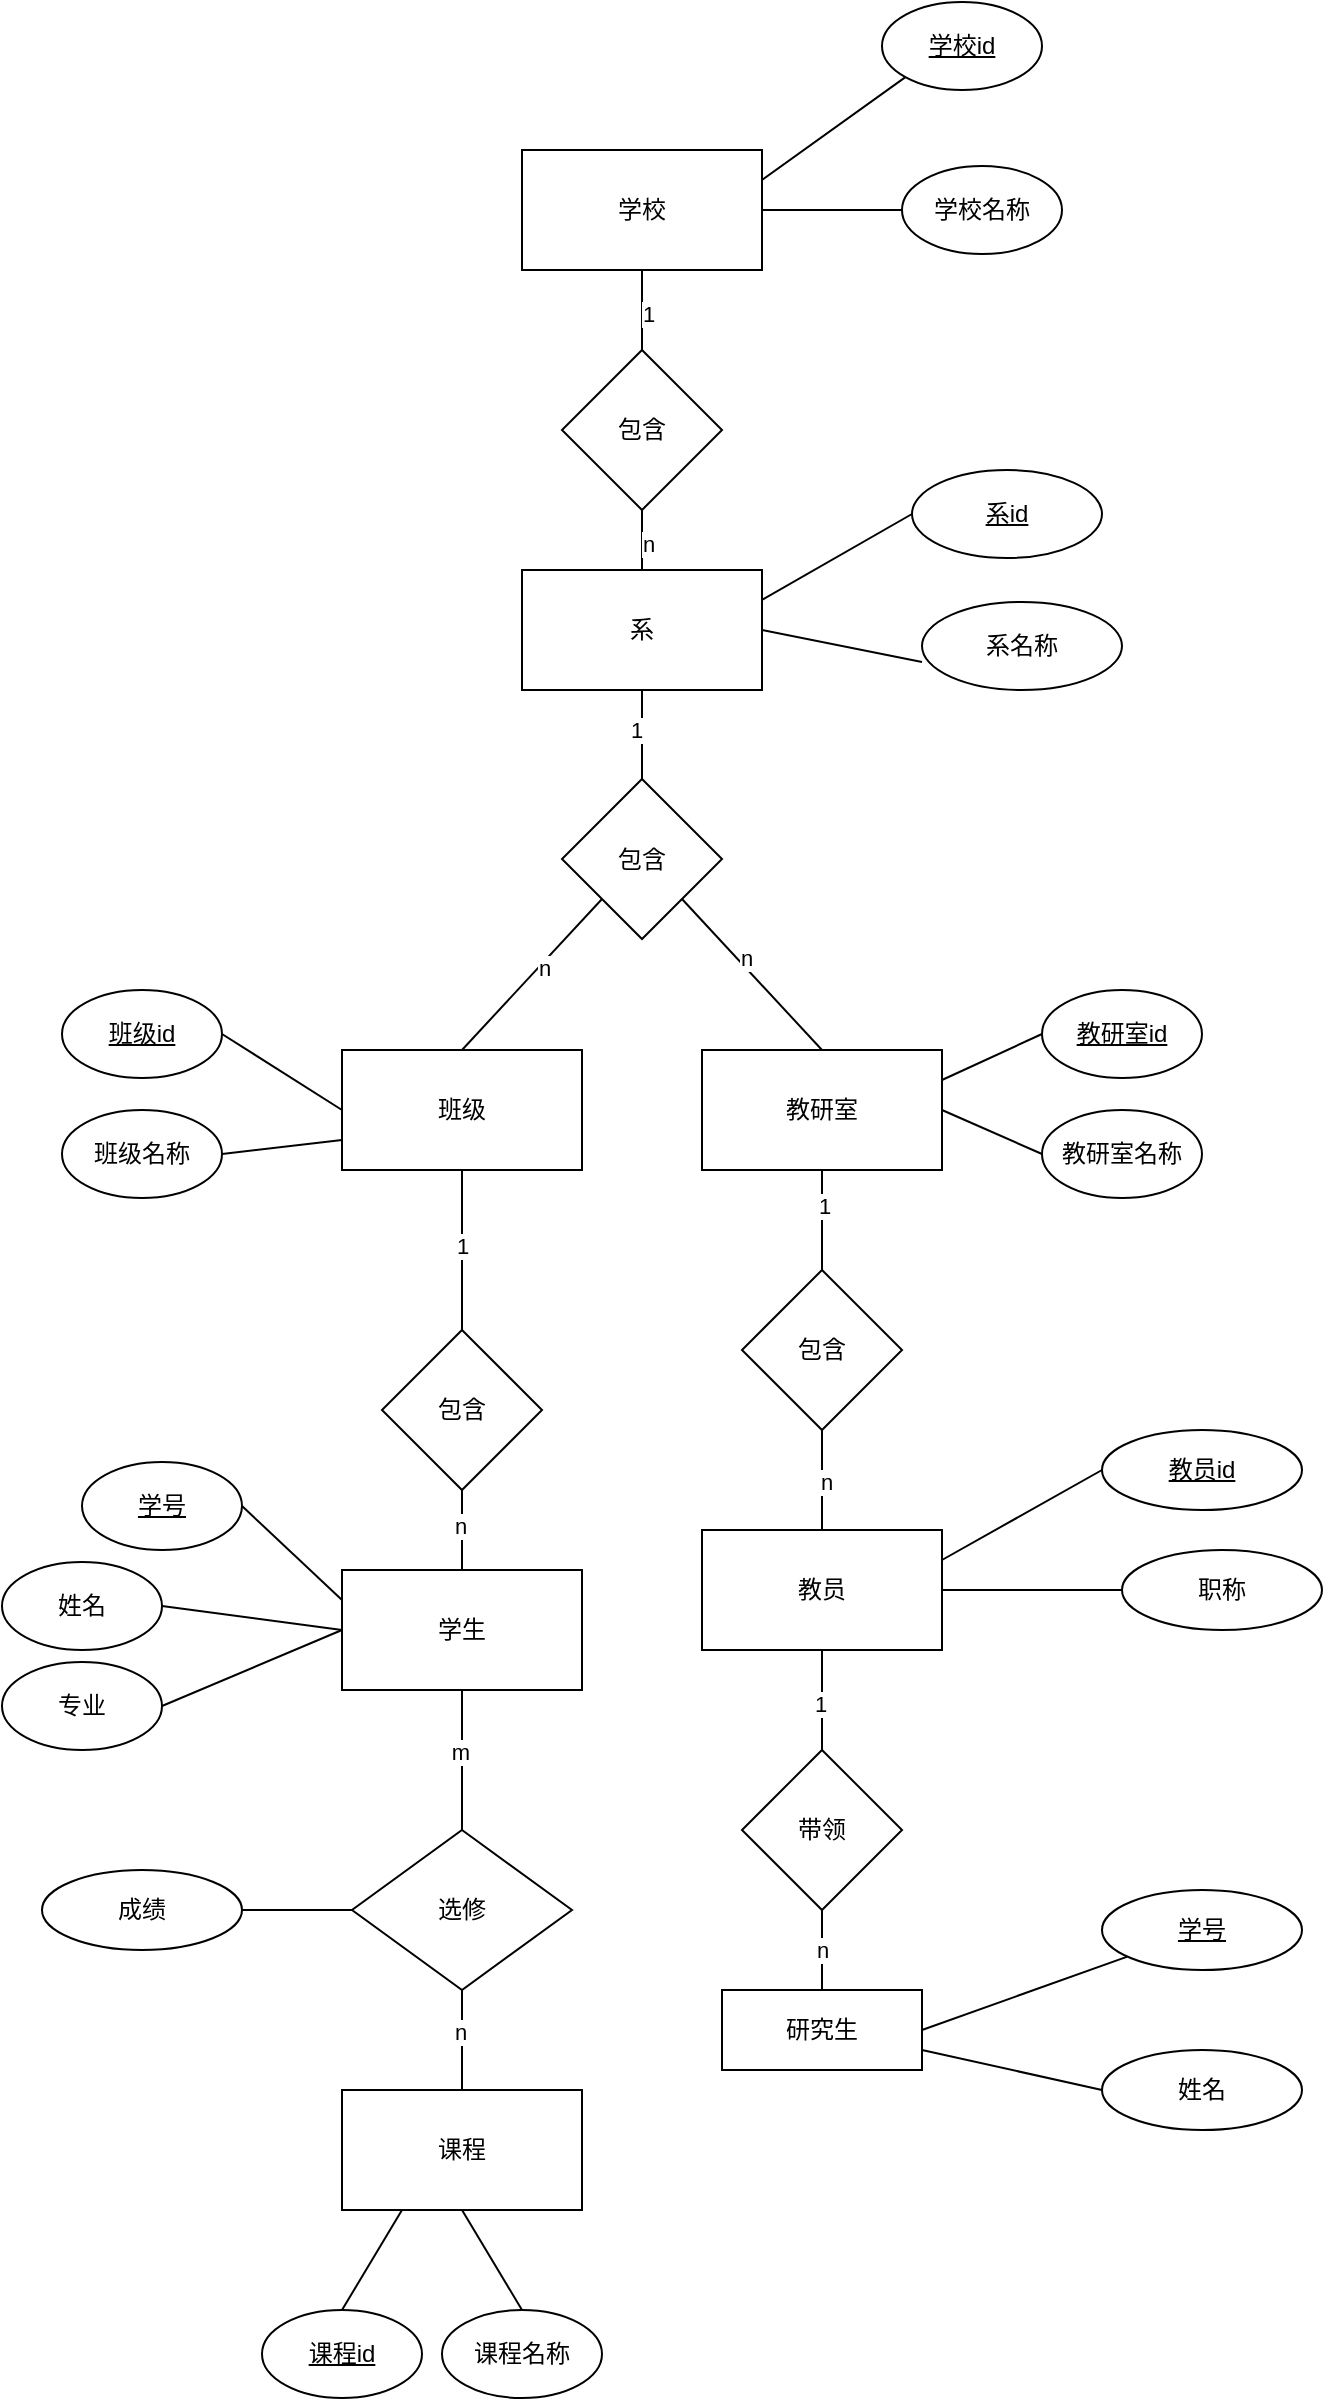 <mxfile version="24.7.13">
  <diagram name="第 1 页" id="sECeABrqPzlm_Rx-wtIc">
    <mxGraphModel dx="2308" dy="1878" grid="0" gridSize="10" guides="1" tooltips="1" connect="1" arrows="1" fold="1" page="0" pageScale="1" pageWidth="827" pageHeight="1169" math="0" shadow="0">
      <root>
        <mxCell id="0" />
        <mxCell id="1" parent="0" />
        <mxCell id="IMBD8sZkuqatLbq9cF6B-1" value="课程" style="rounded=0;whiteSpace=wrap;html=1;" vertex="1" parent="1">
          <mxGeometry x="-150" y="460" width="120" height="60" as="geometry" />
        </mxCell>
        <mxCell id="IMBD8sZkuqatLbq9cF6B-2" value="学生" style="rounded=0;whiteSpace=wrap;html=1;" vertex="1" parent="1">
          <mxGeometry x="-150" y="200" width="120" height="60" as="geometry" />
        </mxCell>
        <mxCell id="IMBD8sZkuqatLbq9cF6B-3" value="选修" style="rhombus;whiteSpace=wrap;html=1;" vertex="1" parent="1">
          <mxGeometry x="-145" y="330" width="110" height="80" as="geometry" />
        </mxCell>
        <mxCell id="IMBD8sZkuqatLbq9cF6B-10" value="学校" style="rounded=0;whiteSpace=wrap;html=1;" vertex="1" parent="1">
          <mxGeometry x="-60" y="-510" width="120" height="60" as="geometry" />
        </mxCell>
        <mxCell id="IMBD8sZkuqatLbq9cF6B-33" value="班级" style="rounded=0;whiteSpace=wrap;html=1;" vertex="1" parent="1">
          <mxGeometry x="-150" y="-60" width="120" height="60" as="geometry" />
        </mxCell>
        <mxCell id="IMBD8sZkuqatLbq9cF6B-34" value="教研室" style="rounded=0;whiteSpace=wrap;html=1;" vertex="1" parent="1">
          <mxGeometry x="30" y="-60" width="120" height="60" as="geometry" />
        </mxCell>
        <mxCell id="IMBD8sZkuqatLbq9cF6B-35" value="教员" style="rounded=0;whiteSpace=wrap;html=1;" vertex="1" parent="1">
          <mxGeometry x="30" y="180" width="120" height="60" as="geometry" />
        </mxCell>
        <mxCell id="IMBD8sZkuqatLbq9cF6B-36" value="系" style="rounded=0;whiteSpace=wrap;html=1;" vertex="1" parent="1">
          <mxGeometry x="-60" y="-300" width="120" height="60" as="geometry" />
        </mxCell>
        <mxCell id="IMBD8sZkuqatLbq9cF6B-37" value="包含" style="rhombus;whiteSpace=wrap;html=1;" vertex="1" parent="1">
          <mxGeometry x="-40" y="-195.5" width="80" height="80" as="geometry" />
        </mxCell>
        <mxCell id="IMBD8sZkuqatLbq9cF6B-38" value="" style="endArrow=none;html=1;rounded=0;entryX=0.5;entryY=1;entryDx=0;entryDy=0;exitX=0.5;exitY=0;exitDx=0;exitDy=0;" edge="1" parent="1" source="IMBD8sZkuqatLbq9cF6B-37" target="IMBD8sZkuqatLbq9cF6B-36">
          <mxGeometry width="50" height="50" relative="1" as="geometry">
            <mxPoint x="-100" y="-170" as="sourcePoint" />
            <mxPoint y="-220" as="targetPoint" />
          </mxGeometry>
        </mxCell>
        <mxCell id="IMBD8sZkuqatLbq9cF6B-39" value="1" style="edgeLabel;html=1;align=center;verticalAlign=middle;resizable=0;points=[];" vertex="1" connectable="0" parent="IMBD8sZkuqatLbq9cF6B-38">
          <mxGeometry x="0.146" y="3" relative="1" as="geometry">
            <mxPoint y="1" as="offset" />
          </mxGeometry>
        </mxCell>
        <mxCell id="IMBD8sZkuqatLbq9cF6B-40" value="" style="endArrow=none;html=1;rounded=0;entryX=0;entryY=1;entryDx=0;entryDy=0;exitX=0.5;exitY=0;exitDx=0;exitDy=0;" edge="1" parent="1" source="IMBD8sZkuqatLbq9cF6B-33" target="IMBD8sZkuqatLbq9cF6B-37">
          <mxGeometry width="50" height="50" relative="1" as="geometry">
            <mxPoint x="-160" y="-50" as="sourcePoint" />
            <mxPoint x="-110" y="-100" as="targetPoint" />
          </mxGeometry>
        </mxCell>
        <mxCell id="IMBD8sZkuqatLbq9cF6B-41" value="n" style="edgeLabel;html=1;align=center;verticalAlign=middle;resizable=0;points=[];" vertex="1" connectable="0" parent="IMBD8sZkuqatLbq9cF6B-40">
          <mxGeometry x="0.126" y="-2" relative="1" as="geometry">
            <mxPoint as="offset" />
          </mxGeometry>
        </mxCell>
        <mxCell id="IMBD8sZkuqatLbq9cF6B-42" value="" style="endArrow=none;html=1;rounded=0;entryX=1;entryY=1;entryDx=0;entryDy=0;exitX=0.5;exitY=0;exitDx=0;exitDy=0;" edge="1" parent="1" source="IMBD8sZkuqatLbq9cF6B-34" target="IMBD8sZkuqatLbq9cF6B-37">
          <mxGeometry width="50" height="50" relative="1" as="geometry">
            <mxPoint x="80" y="-80" as="sourcePoint" />
            <mxPoint x="130" y="-130" as="targetPoint" />
          </mxGeometry>
        </mxCell>
        <mxCell id="IMBD8sZkuqatLbq9cF6B-43" value="n" style="edgeLabel;html=1;align=center;verticalAlign=middle;resizable=0;points=[];" vertex="1" connectable="0" parent="IMBD8sZkuqatLbq9cF6B-42">
          <mxGeometry x="0.163" y="-4" relative="1" as="geometry">
            <mxPoint as="offset" />
          </mxGeometry>
        </mxCell>
        <mxCell id="IMBD8sZkuqatLbq9cF6B-44" value="包含" style="rhombus;whiteSpace=wrap;html=1;" vertex="1" parent="1">
          <mxGeometry x="50" y="50" width="80" height="80" as="geometry" />
        </mxCell>
        <mxCell id="IMBD8sZkuqatLbq9cF6B-45" value="" style="endArrow=none;html=1;rounded=0;entryX=0.5;entryY=1;entryDx=0;entryDy=0;exitX=0.5;exitY=0;exitDx=0;exitDy=0;" edge="1" parent="1" source="IMBD8sZkuqatLbq9cF6B-44" target="IMBD8sZkuqatLbq9cF6B-34">
          <mxGeometry width="50" height="50" relative="1" as="geometry">
            <mxPoint x="-30" y="80" as="sourcePoint" />
            <mxPoint x="20" y="30" as="targetPoint" />
          </mxGeometry>
        </mxCell>
        <mxCell id="IMBD8sZkuqatLbq9cF6B-46" value="1" style="edgeLabel;html=1;align=center;verticalAlign=middle;resizable=0;points=[];" vertex="1" connectable="0" parent="IMBD8sZkuqatLbq9cF6B-45">
          <mxGeometry x="0.28" y="-1" relative="1" as="geometry">
            <mxPoint as="offset" />
          </mxGeometry>
        </mxCell>
        <mxCell id="IMBD8sZkuqatLbq9cF6B-47" value="" style="endArrow=none;html=1;rounded=0;entryX=0.5;entryY=1;entryDx=0;entryDy=0;exitX=0.5;exitY=0;exitDx=0;exitDy=0;" edge="1" parent="1" source="IMBD8sZkuqatLbq9cF6B-35" target="IMBD8sZkuqatLbq9cF6B-44">
          <mxGeometry width="50" height="50" relative="1" as="geometry">
            <mxPoint x="-160" y="240" as="sourcePoint" />
            <mxPoint x="-110" y="190" as="targetPoint" />
          </mxGeometry>
        </mxCell>
        <mxCell id="IMBD8sZkuqatLbq9cF6B-48" value="n" style="edgeLabel;html=1;align=center;verticalAlign=middle;resizable=0;points=[];" vertex="1" connectable="0" parent="IMBD8sZkuqatLbq9cF6B-47">
          <mxGeometry x="-0.04" y="-2" relative="1" as="geometry">
            <mxPoint as="offset" />
          </mxGeometry>
        </mxCell>
        <mxCell id="IMBD8sZkuqatLbq9cF6B-49" value="带领" style="rhombus;whiteSpace=wrap;html=1;" vertex="1" parent="1">
          <mxGeometry x="50" y="290" width="80" height="80" as="geometry" />
        </mxCell>
        <mxCell id="IMBD8sZkuqatLbq9cF6B-50" value="" style="endArrow=none;html=1;rounded=0;entryX=0.5;entryY=1;entryDx=0;entryDy=0;exitX=0.5;exitY=0;exitDx=0;exitDy=0;" edge="1" parent="1" source="IMBD8sZkuqatLbq9cF6B-49" target="IMBD8sZkuqatLbq9cF6B-35">
          <mxGeometry width="50" height="50" relative="1" as="geometry">
            <mxPoint x="30" y="290" as="sourcePoint" />
            <mxPoint x="80" y="240" as="targetPoint" />
          </mxGeometry>
        </mxCell>
        <mxCell id="IMBD8sZkuqatLbq9cF6B-51" value="1" style="edgeLabel;html=1;align=center;verticalAlign=middle;resizable=0;points=[];" vertex="1" connectable="0" parent="IMBD8sZkuqatLbq9cF6B-50">
          <mxGeometry x="-0.08" y="1" relative="1" as="geometry">
            <mxPoint as="offset" />
          </mxGeometry>
        </mxCell>
        <mxCell id="IMBD8sZkuqatLbq9cF6B-55" value="" style="endArrow=none;html=1;rounded=0;entryX=0.5;entryY=1;entryDx=0;entryDy=0;exitX=0.5;exitY=0;exitDx=0;exitDy=0;" edge="1" parent="1" source="IMBD8sZkuqatLbq9cF6B-3" target="IMBD8sZkuqatLbq9cF6B-2">
          <mxGeometry width="50" height="50" relative="1" as="geometry">
            <mxPoint x="-170" y="560" as="sourcePoint" />
            <mxPoint x="-120" y="510" as="targetPoint" />
          </mxGeometry>
        </mxCell>
        <mxCell id="IMBD8sZkuqatLbq9cF6B-57" value="m" style="edgeLabel;html=1;align=center;verticalAlign=middle;resizable=0;points=[];" vertex="1" connectable="0" parent="IMBD8sZkuqatLbq9cF6B-55">
          <mxGeometry x="0.133" y="1" relative="1" as="geometry">
            <mxPoint as="offset" />
          </mxGeometry>
        </mxCell>
        <mxCell id="IMBD8sZkuqatLbq9cF6B-56" value="" style="endArrow=none;html=1;rounded=0;entryX=0.5;entryY=1;entryDx=0;entryDy=0;exitX=0.5;exitY=0;exitDx=0;exitDy=0;" edge="1" parent="1" source="IMBD8sZkuqatLbq9cF6B-1" target="IMBD8sZkuqatLbq9cF6B-3">
          <mxGeometry width="50" height="50" relative="1" as="geometry">
            <mxPoint x="-190" y="630" as="sourcePoint" />
            <mxPoint x="-140" y="580" as="targetPoint" />
          </mxGeometry>
        </mxCell>
        <mxCell id="IMBD8sZkuqatLbq9cF6B-58" value="n" style="edgeLabel;html=1;align=center;verticalAlign=middle;resizable=0;points=[];" vertex="1" connectable="0" parent="IMBD8sZkuqatLbq9cF6B-56">
          <mxGeometry x="0.167" y="1" relative="1" as="geometry">
            <mxPoint as="offset" />
          </mxGeometry>
        </mxCell>
        <mxCell id="IMBD8sZkuqatLbq9cF6B-59" value="包含" style="rhombus;whiteSpace=wrap;html=1;" vertex="1" parent="1">
          <mxGeometry x="-130" y="80" width="80" height="80" as="geometry" />
        </mxCell>
        <mxCell id="IMBD8sZkuqatLbq9cF6B-60" value="" style="endArrow=none;html=1;rounded=0;entryX=0.5;entryY=1;entryDx=0;entryDy=0;exitX=0.5;exitY=0;exitDx=0;exitDy=0;" edge="1" parent="1" source="IMBD8sZkuqatLbq9cF6B-59" target="IMBD8sZkuqatLbq9cF6B-33">
          <mxGeometry width="50" height="50" relative="1" as="geometry">
            <mxPoint x="-200" y="120" as="sourcePoint" />
            <mxPoint x="-150" y="70" as="targetPoint" />
          </mxGeometry>
        </mxCell>
        <mxCell id="IMBD8sZkuqatLbq9cF6B-62" value="1" style="edgeLabel;html=1;align=center;verticalAlign=middle;resizable=0;points=[];" vertex="1" connectable="0" parent="IMBD8sZkuqatLbq9cF6B-60">
          <mxGeometry x="0.05" relative="1" as="geometry">
            <mxPoint as="offset" />
          </mxGeometry>
        </mxCell>
        <mxCell id="IMBD8sZkuqatLbq9cF6B-61" value="" style="endArrow=none;html=1;rounded=0;entryX=0.5;entryY=1;entryDx=0;entryDy=0;exitX=0.5;exitY=0;exitDx=0;exitDy=0;" edge="1" parent="1" source="IMBD8sZkuqatLbq9cF6B-2" target="IMBD8sZkuqatLbq9cF6B-59">
          <mxGeometry width="50" height="50" relative="1" as="geometry">
            <mxPoint x="-250" y="350" as="sourcePoint" />
            <mxPoint x="-200" y="300" as="targetPoint" />
          </mxGeometry>
        </mxCell>
        <mxCell id="IMBD8sZkuqatLbq9cF6B-63" value="n" style="edgeLabel;html=1;align=center;verticalAlign=middle;resizable=0;points=[];" vertex="1" connectable="0" parent="IMBD8sZkuqatLbq9cF6B-61">
          <mxGeometry x="0.095" y="1" relative="1" as="geometry">
            <mxPoint as="offset" />
          </mxGeometry>
        </mxCell>
        <mxCell id="IMBD8sZkuqatLbq9cF6B-64" value="包含" style="rhombus;whiteSpace=wrap;html=1;" vertex="1" parent="1">
          <mxGeometry x="-40" y="-410" width="80" height="80" as="geometry" />
        </mxCell>
        <mxCell id="IMBD8sZkuqatLbq9cF6B-65" value="" style="endArrow=none;html=1;rounded=0;entryX=0.5;entryY=1;entryDx=0;entryDy=0;exitX=0.5;exitY=0;exitDx=0;exitDy=0;" edge="1" parent="1" source="IMBD8sZkuqatLbq9cF6B-64" target="IMBD8sZkuqatLbq9cF6B-10">
          <mxGeometry width="50" height="50" relative="1" as="geometry">
            <mxPoint x="-130" y="-370" as="sourcePoint" />
            <mxPoint x="-80" y="-420" as="targetPoint" />
          </mxGeometry>
        </mxCell>
        <mxCell id="IMBD8sZkuqatLbq9cF6B-66" value="1" style="edgeLabel;html=1;align=center;verticalAlign=middle;resizable=0;points=[];" vertex="1" connectable="0" parent="IMBD8sZkuqatLbq9cF6B-65">
          <mxGeometry x="-0.1" y="-3" relative="1" as="geometry">
            <mxPoint as="offset" />
          </mxGeometry>
        </mxCell>
        <mxCell id="IMBD8sZkuqatLbq9cF6B-67" value="" style="endArrow=none;html=1;rounded=0;entryX=0.5;entryY=1;entryDx=0;entryDy=0;exitX=0.5;exitY=0;exitDx=0;exitDy=0;" edge="1" parent="1" source="IMBD8sZkuqatLbq9cF6B-36" target="IMBD8sZkuqatLbq9cF6B-64">
          <mxGeometry width="50" height="50" relative="1" as="geometry">
            <mxPoint x="-120" y="-290" as="sourcePoint" />
            <mxPoint x="-70" y="-340" as="targetPoint" />
          </mxGeometry>
        </mxCell>
        <mxCell id="IMBD8sZkuqatLbq9cF6B-68" value="n" style="edgeLabel;html=1;align=center;verticalAlign=middle;resizable=0;points=[];" vertex="1" connectable="0" parent="IMBD8sZkuqatLbq9cF6B-67">
          <mxGeometry x="-0.133" y="-3" relative="1" as="geometry">
            <mxPoint as="offset" />
          </mxGeometry>
        </mxCell>
        <mxCell id="IMBD8sZkuqatLbq9cF6B-69" value="&lt;u&gt;学校id&lt;/u&gt;" style="ellipse;whiteSpace=wrap;html=1;" vertex="1" parent="1">
          <mxGeometry x="120" y="-584" width="80" height="44" as="geometry" />
        </mxCell>
        <mxCell id="IMBD8sZkuqatLbq9cF6B-70" value="" style="endArrow=none;html=1;rounded=0;entryX=0;entryY=1;entryDx=0;entryDy=0;exitX=1;exitY=0.25;exitDx=0;exitDy=0;" edge="1" parent="1" source="IMBD8sZkuqatLbq9cF6B-10" target="IMBD8sZkuqatLbq9cF6B-69">
          <mxGeometry width="50" height="50" relative="1" as="geometry">
            <mxPoint x="150" y="-430" as="sourcePoint" />
            <mxPoint x="200" y="-480" as="targetPoint" />
          </mxGeometry>
        </mxCell>
        <mxCell id="IMBD8sZkuqatLbq9cF6B-74" value="学校名称" style="ellipse;whiteSpace=wrap;html=1;" vertex="1" parent="1">
          <mxGeometry x="130" y="-502" width="80" height="44" as="geometry" />
        </mxCell>
        <mxCell id="IMBD8sZkuqatLbq9cF6B-75" value="" style="endArrow=none;html=1;rounded=0;entryX=0;entryY=0.5;entryDx=0;entryDy=0;exitX=1;exitY=0.5;exitDx=0;exitDy=0;" edge="1" parent="1" source="IMBD8sZkuqatLbq9cF6B-10" target="IMBD8sZkuqatLbq9cF6B-74">
          <mxGeometry width="50" height="50" relative="1" as="geometry">
            <mxPoint x="70" y="-485" as="sourcePoint" />
            <mxPoint x="142" y="-536" as="targetPoint" />
          </mxGeometry>
        </mxCell>
        <mxCell id="IMBD8sZkuqatLbq9cF6B-76" value="&lt;u&gt;系id&lt;/u&gt;" style="ellipse;whiteSpace=wrap;html=1;" vertex="1" parent="1">
          <mxGeometry x="135" y="-350" width="95" height="44" as="geometry" />
        </mxCell>
        <mxCell id="IMBD8sZkuqatLbq9cF6B-77" value="" style="endArrow=none;html=1;rounded=0;entryX=0;entryY=0.5;entryDx=0;entryDy=0;exitX=1;exitY=0.25;exitDx=0;exitDy=0;" edge="1" parent="1" source="IMBD8sZkuqatLbq9cF6B-36" target="IMBD8sZkuqatLbq9cF6B-76">
          <mxGeometry width="50" height="50" relative="1" as="geometry">
            <mxPoint x="90" y="-260" as="sourcePoint" />
            <mxPoint x="140" y="-310" as="targetPoint" />
          </mxGeometry>
        </mxCell>
        <mxCell id="IMBD8sZkuqatLbq9cF6B-79" value="系名称" style="ellipse;whiteSpace=wrap;html=1;" vertex="1" parent="1">
          <mxGeometry x="140" y="-284" width="100" height="44" as="geometry" />
        </mxCell>
        <mxCell id="IMBD8sZkuqatLbq9cF6B-80" value="" style="endArrow=none;html=1;rounded=0;entryX=0;entryY=0.682;entryDx=0;entryDy=0;entryPerimeter=0;exitX=1;exitY=0.5;exitDx=0;exitDy=0;" edge="1" parent="1" source="IMBD8sZkuqatLbq9cF6B-36" target="IMBD8sZkuqatLbq9cF6B-79">
          <mxGeometry width="50" height="50" relative="1" as="geometry">
            <mxPoint x="90" y="-170" as="sourcePoint" />
            <mxPoint x="140" y="-220" as="targetPoint" />
          </mxGeometry>
        </mxCell>
        <mxCell id="IMBD8sZkuqatLbq9cF6B-81" value="&lt;u&gt;教研室id&lt;/u&gt;" style="ellipse;whiteSpace=wrap;html=1;" vertex="1" parent="1">
          <mxGeometry x="200" y="-90" width="80" height="44" as="geometry" />
        </mxCell>
        <mxCell id="IMBD8sZkuqatLbq9cF6B-82" value="教研室名称" style="ellipse;whiteSpace=wrap;html=1;" vertex="1" parent="1">
          <mxGeometry x="200" y="-30" width="80" height="44" as="geometry" />
        </mxCell>
        <mxCell id="IMBD8sZkuqatLbq9cF6B-83" value="" style="endArrow=none;html=1;rounded=0;entryX=0;entryY=0.5;entryDx=0;entryDy=0;exitX=1;exitY=0.25;exitDx=0;exitDy=0;" edge="1" parent="1" source="IMBD8sZkuqatLbq9cF6B-34" target="IMBD8sZkuqatLbq9cF6B-81">
          <mxGeometry width="50" height="50" relative="1" as="geometry">
            <mxPoint x="150" y="-70" as="sourcePoint" />
            <mxPoint x="200" y="-120" as="targetPoint" />
          </mxGeometry>
        </mxCell>
        <mxCell id="IMBD8sZkuqatLbq9cF6B-84" value="" style="endArrow=none;html=1;rounded=0;entryX=0;entryY=0.5;entryDx=0;entryDy=0;exitX=1;exitY=0.5;exitDx=0;exitDy=0;" edge="1" parent="1" source="IMBD8sZkuqatLbq9cF6B-34" target="IMBD8sZkuqatLbq9cF6B-82">
          <mxGeometry width="50" height="50" relative="1" as="geometry">
            <mxPoint x="120" y="70" as="sourcePoint" />
            <mxPoint x="170" y="20" as="targetPoint" />
          </mxGeometry>
        </mxCell>
        <mxCell id="IMBD8sZkuqatLbq9cF6B-85" value="班级名称" style="ellipse;whiteSpace=wrap;html=1;" vertex="1" parent="1">
          <mxGeometry x="-290" y="-30" width="80" height="44" as="geometry" />
        </mxCell>
        <mxCell id="IMBD8sZkuqatLbq9cF6B-86" value="" style="endArrow=none;html=1;rounded=0;entryX=0;entryY=0.75;entryDx=0;entryDy=0;exitX=1;exitY=0.5;exitDx=0;exitDy=0;" edge="1" parent="1" source="IMBD8sZkuqatLbq9cF6B-85" target="IMBD8sZkuqatLbq9cF6B-33">
          <mxGeometry width="50" height="50" relative="1" as="geometry">
            <mxPoint x="-190" y="100" as="sourcePoint" />
            <mxPoint x="-140" y="50" as="targetPoint" />
          </mxGeometry>
        </mxCell>
        <mxCell id="IMBD8sZkuqatLbq9cF6B-87" value="&lt;u&gt;班级id&lt;/u&gt;" style="ellipse;whiteSpace=wrap;html=1;" vertex="1" parent="1">
          <mxGeometry x="-290" y="-90" width="80" height="44" as="geometry" />
        </mxCell>
        <mxCell id="IMBD8sZkuqatLbq9cF6B-88" value="" style="endArrow=none;html=1;rounded=0;entryX=0;entryY=0.5;entryDx=0;entryDy=0;exitX=1;exitY=0.5;exitDx=0;exitDy=0;" edge="1" parent="1" source="IMBD8sZkuqatLbq9cF6B-87" target="IMBD8sZkuqatLbq9cF6B-33">
          <mxGeometry width="50" height="50" relative="1" as="geometry">
            <mxPoint x="-290" y="-90" as="sourcePoint" />
            <mxPoint x="-240" y="-140" as="targetPoint" />
          </mxGeometry>
        </mxCell>
        <mxCell id="IMBD8sZkuqatLbq9cF6B-89" value="姓名" style="ellipse;whiteSpace=wrap;html=1;" vertex="1" parent="1">
          <mxGeometry x="-320" y="196" width="80" height="44" as="geometry" />
        </mxCell>
        <mxCell id="IMBD8sZkuqatLbq9cF6B-90" value="&lt;u&gt;学号&lt;/u&gt;" style="ellipse;whiteSpace=wrap;html=1;" vertex="1" parent="1">
          <mxGeometry x="-280" y="146" width="80" height="44" as="geometry" />
        </mxCell>
        <mxCell id="IMBD8sZkuqatLbq9cF6B-91" value="专业" style="ellipse;whiteSpace=wrap;html=1;" vertex="1" parent="1">
          <mxGeometry x="-320" y="246" width="80" height="44" as="geometry" />
        </mxCell>
        <mxCell id="IMBD8sZkuqatLbq9cF6B-95" value="" style="endArrow=none;html=1;rounded=0;entryX=0;entryY=0.25;entryDx=0;entryDy=0;exitX=1;exitY=0.5;exitDx=0;exitDy=0;" edge="1" parent="1" source="IMBD8sZkuqatLbq9cF6B-90" target="IMBD8sZkuqatLbq9cF6B-2">
          <mxGeometry width="50" height="50" relative="1" as="geometry">
            <mxPoint x="-340" y="540" as="sourcePoint" />
            <mxPoint x="-290" y="490" as="targetPoint" />
          </mxGeometry>
        </mxCell>
        <mxCell id="IMBD8sZkuqatLbq9cF6B-96" value="" style="endArrow=none;html=1;rounded=0;entryX=0;entryY=0.5;entryDx=0;entryDy=0;exitX=1;exitY=0.5;exitDx=0;exitDy=0;" edge="1" parent="1" source="IMBD8sZkuqatLbq9cF6B-89" target="IMBD8sZkuqatLbq9cF6B-2">
          <mxGeometry width="50" height="50" relative="1" as="geometry">
            <mxPoint x="-330" y="640" as="sourcePoint" />
            <mxPoint x="-280" y="590" as="targetPoint" />
          </mxGeometry>
        </mxCell>
        <mxCell id="IMBD8sZkuqatLbq9cF6B-97" value="" style="endArrow=none;html=1;rounded=0;entryX=0;entryY=0.5;entryDx=0;entryDy=0;exitX=1;exitY=0.5;exitDx=0;exitDy=0;" edge="1" parent="1" source="IMBD8sZkuqatLbq9cF6B-91" target="IMBD8sZkuqatLbq9cF6B-2">
          <mxGeometry width="50" height="50" relative="1" as="geometry">
            <mxPoint x="-330" y="630" as="sourcePoint" />
            <mxPoint x="-280" y="580" as="targetPoint" />
          </mxGeometry>
        </mxCell>
        <mxCell id="IMBD8sZkuqatLbq9cF6B-100" value="&lt;u&gt;课程id&lt;/u&gt;" style="ellipse;whiteSpace=wrap;html=1;" vertex="1" parent="1">
          <mxGeometry x="-190" y="570" width="80" height="44" as="geometry" />
        </mxCell>
        <mxCell id="IMBD8sZkuqatLbq9cF6B-101" value="课程名称" style="ellipse;whiteSpace=wrap;html=1;" vertex="1" parent="1">
          <mxGeometry x="-100" y="570" width="80" height="44" as="geometry" />
        </mxCell>
        <mxCell id="IMBD8sZkuqatLbq9cF6B-102" value="" style="endArrow=none;html=1;rounded=0;entryX=0.25;entryY=1;entryDx=0;entryDy=0;exitX=0.5;exitY=0;exitDx=0;exitDy=0;" edge="1" parent="1" source="IMBD8sZkuqatLbq9cF6B-100" target="IMBD8sZkuqatLbq9cF6B-1">
          <mxGeometry width="50" height="50" relative="1" as="geometry">
            <mxPoint x="-300" y="740" as="sourcePoint" />
            <mxPoint x="-250" y="690" as="targetPoint" />
          </mxGeometry>
        </mxCell>
        <mxCell id="IMBD8sZkuqatLbq9cF6B-103" value="" style="endArrow=none;html=1;rounded=0;entryX=0.5;entryY=1;entryDx=0;entryDy=0;exitX=0.5;exitY=0;exitDx=0;exitDy=0;" edge="1" parent="1" source="IMBD8sZkuqatLbq9cF6B-101" target="IMBD8sZkuqatLbq9cF6B-1">
          <mxGeometry width="50" height="50" relative="1" as="geometry">
            <mxPoint x="20" y="740" as="sourcePoint" />
            <mxPoint x="70" y="690" as="targetPoint" />
          </mxGeometry>
        </mxCell>
        <mxCell id="IMBD8sZkuqatLbq9cF6B-106" value="" style="endArrow=none;html=1;rounded=0;exitX=1;exitY=0.5;exitDx=0;exitDy=0;entryX=0;entryY=0.5;entryDx=0;entryDy=0;" edge="1" parent="1" source="IMBD8sZkuqatLbq9cF6B-35" target="IMBD8sZkuqatLbq9cF6B-127">
          <mxGeometry relative="1" as="geometry">
            <mxPoint x="110" y="110" as="sourcePoint" />
            <mxPoint x="230" y="210" as="targetPoint" />
          </mxGeometry>
        </mxCell>
        <mxCell id="IMBD8sZkuqatLbq9cF6B-107" value="教员id" style="ellipse;whiteSpace=wrap;html=1;align=center;fontStyle=4;" vertex="1" parent="1">
          <mxGeometry x="230" y="130" width="100" height="40" as="geometry" />
        </mxCell>
        <mxCell id="IMBD8sZkuqatLbq9cF6B-108" value="" style="endArrow=none;html=1;rounded=0;exitX=1;exitY=0.25;exitDx=0;exitDy=0;entryX=0;entryY=0.5;entryDx=0;entryDy=0;" edge="1" parent="1" source="IMBD8sZkuqatLbq9cF6B-35" target="IMBD8sZkuqatLbq9cF6B-107">
          <mxGeometry relative="1" as="geometry">
            <mxPoint x="140" y="280" as="sourcePoint" />
            <mxPoint x="300" y="280" as="targetPoint" />
          </mxGeometry>
        </mxCell>
        <mxCell id="IMBD8sZkuqatLbq9cF6B-126" value="成绩" style="ellipse;whiteSpace=wrap;html=1;align=center;" vertex="1" parent="1">
          <mxGeometry x="-300" y="350" width="100" height="40" as="geometry" />
        </mxCell>
        <mxCell id="IMBD8sZkuqatLbq9cF6B-127" value="职称" style="ellipse;whiteSpace=wrap;html=1;align=center;" vertex="1" parent="1">
          <mxGeometry x="240" y="190" width="100" height="40" as="geometry" />
        </mxCell>
        <mxCell id="IMBD8sZkuqatLbq9cF6B-128" value="研究生" style="whiteSpace=wrap;html=1;align=center;" vertex="1" parent="1">
          <mxGeometry x="40" y="410" width="100" height="40" as="geometry" />
        </mxCell>
        <mxCell id="IMBD8sZkuqatLbq9cF6B-129" value="n" style="endArrow=none;html=1;rounded=0;exitX=0.5;exitY=1;exitDx=0;exitDy=0;entryX=0.5;entryY=0;entryDx=0;entryDy=0;" edge="1" parent="1" source="IMBD8sZkuqatLbq9cF6B-49" target="IMBD8sZkuqatLbq9cF6B-128">
          <mxGeometry relative="1" as="geometry">
            <mxPoint x="-10" y="350" as="sourcePoint" />
            <mxPoint x="150" y="350" as="targetPoint" />
          </mxGeometry>
        </mxCell>
        <mxCell id="IMBD8sZkuqatLbq9cF6B-130" value="学号" style="ellipse;whiteSpace=wrap;html=1;align=center;fontStyle=4;" vertex="1" parent="1">
          <mxGeometry x="230" y="360" width="100" height="40" as="geometry" />
        </mxCell>
        <mxCell id="IMBD8sZkuqatLbq9cF6B-131" value="姓名" style="ellipse;whiteSpace=wrap;html=1;align=center;" vertex="1" parent="1">
          <mxGeometry x="230" y="440" width="100" height="40" as="geometry" />
        </mxCell>
        <mxCell id="IMBD8sZkuqatLbq9cF6B-132" value="" style="endArrow=none;html=1;rounded=0;exitX=1;exitY=0.5;exitDx=0;exitDy=0;" edge="1" parent="1" source="IMBD8sZkuqatLbq9cF6B-128" target="IMBD8sZkuqatLbq9cF6B-130">
          <mxGeometry relative="1" as="geometry">
            <mxPoint x="120" y="480" as="sourcePoint" />
            <mxPoint x="280" y="480" as="targetPoint" />
          </mxGeometry>
        </mxCell>
        <mxCell id="IMBD8sZkuqatLbq9cF6B-133" value="" style="endArrow=none;html=1;rounded=0;exitX=1;exitY=0.75;exitDx=0;exitDy=0;entryX=0;entryY=0.5;entryDx=0;entryDy=0;" edge="1" parent="1" source="IMBD8sZkuqatLbq9cF6B-128" target="IMBD8sZkuqatLbq9cF6B-131">
          <mxGeometry relative="1" as="geometry">
            <mxPoint x="110" y="500" as="sourcePoint" />
            <mxPoint x="270" y="500" as="targetPoint" />
          </mxGeometry>
        </mxCell>
        <mxCell id="IMBD8sZkuqatLbq9cF6B-134" value="" style="endArrow=none;html=1;rounded=0;exitX=1;exitY=0.5;exitDx=0;exitDy=0;entryX=0;entryY=0.5;entryDx=0;entryDy=0;" edge="1" parent="1" source="IMBD8sZkuqatLbq9cF6B-126" target="IMBD8sZkuqatLbq9cF6B-3">
          <mxGeometry relative="1" as="geometry">
            <mxPoint x="-210" y="510" as="sourcePoint" />
            <mxPoint x="-50" y="510" as="targetPoint" />
          </mxGeometry>
        </mxCell>
      </root>
    </mxGraphModel>
  </diagram>
</mxfile>
